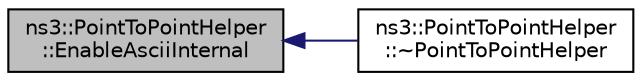 digraph "ns3::PointToPointHelper::EnableAsciiInternal"
{
  edge [fontname="Helvetica",fontsize="10",labelfontname="Helvetica",labelfontsize="10"];
  node [fontname="Helvetica",fontsize="10",shape=record];
  rankdir="LR";
  Node1 [label="ns3::PointToPointHelper\l::EnableAsciiInternal",height=0.2,width=0.4,color="black", fillcolor="grey75", style="filled", fontcolor="black"];
  Node1 -> Node2 [dir="back",color="midnightblue",fontsize="10",style="solid"];
  Node2 [label="ns3::PointToPointHelper\l::~PointToPointHelper",height=0.2,width=0.4,color="black", fillcolor="white", style="filled",URL="$d5/d0d/classns3_1_1PointToPointHelper.html#aaafd91a8b14a3af52e6d83b4c874462e"];
}
